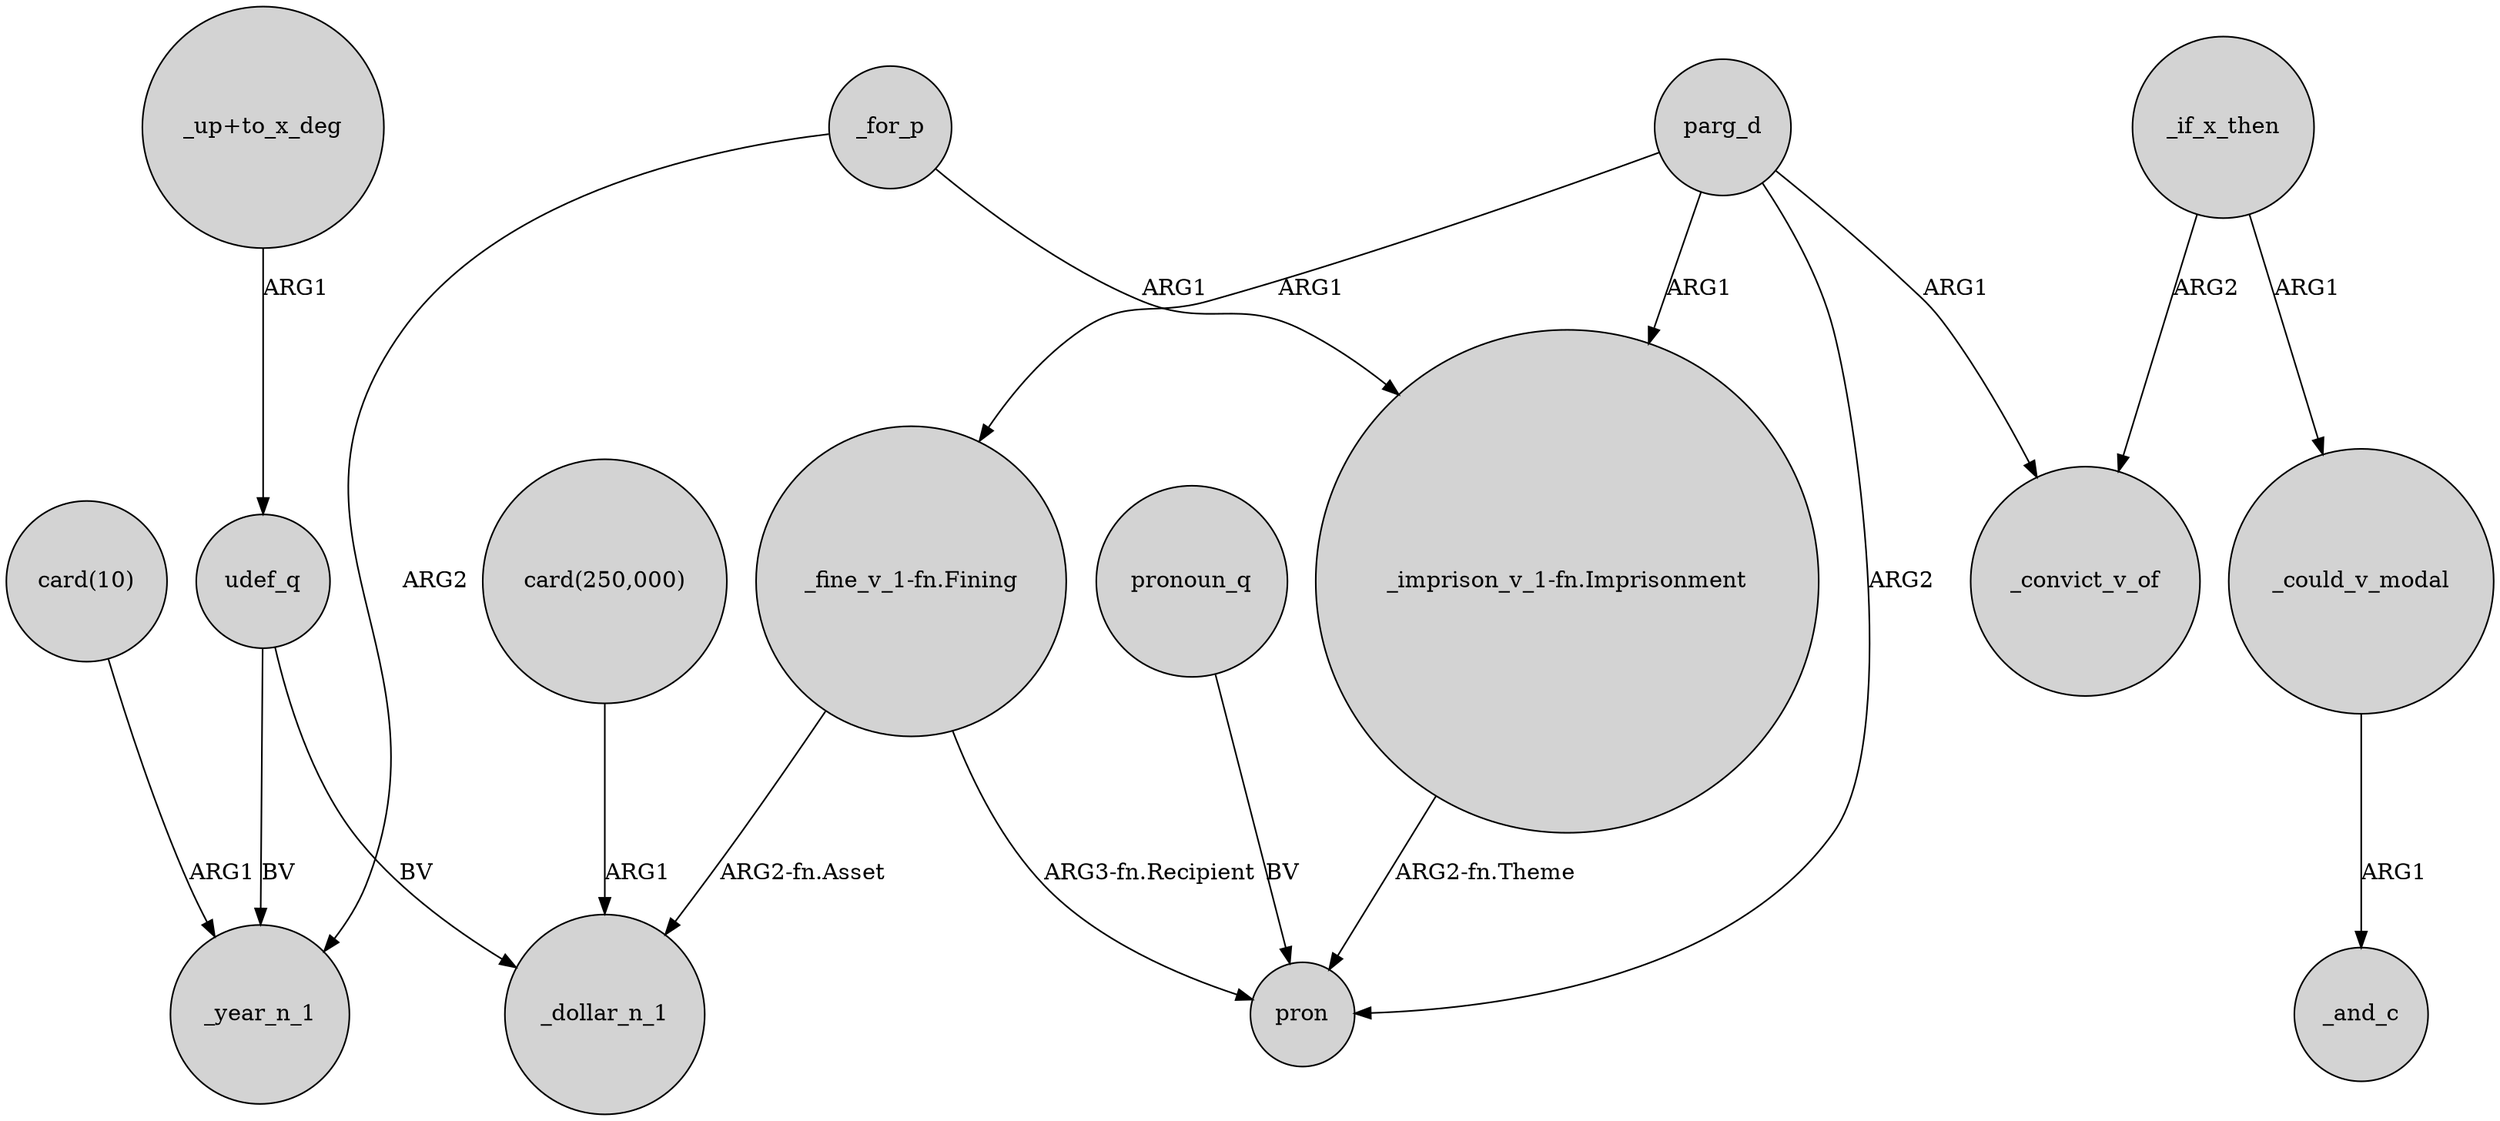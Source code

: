 digraph {
	node [shape=circle style=filled]
	"_imprison_v_1-fn.Imprisonment" -> pron [label="ARG2-fn.Theme"]
	udef_q -> _year_n_1 [label=BV]
	_for_p -> _year_n_1 [label=ARG2]
	_if_x_then -> _could_v_modal [label=ARG1]
	"_up+to_x_deg" -> udef_q [label=ARG1]
	"_fine_v_1-fn.Fining" -> _dollar_n_1 [label="ARG2-fn.Asset"]
	"_fine_v_1-fn.Fining" -> pron [label="ARG3-fn.Recipient"]
	parg_d -> "_imprison_v_1-fn.Imprisonment" [label=ARG1]
	_for_p -> "_imprison_v_1-fn.Imprisonment" [label=ARG1]
	"card(10)" -> _year_n_1 [label=ARG1]
	parg_d -> "_fine_v_1-fn.Fining" [label=ARG1]
	_if_x_then -> _convict_v_of [label=ARG2]
	parg_d -> _convict_v_of [label=ARG1]
	parg_d -> pron [label=ARG2]
	"card(250,000)" -> _dollar_n_1 [label=ARG1]
	udef_q -> _dollar_n_1 [label=BV]
	_could_v_modal -> _and_c [label=ARG1]
	pronoun_q -> pron [label=BV]
}
